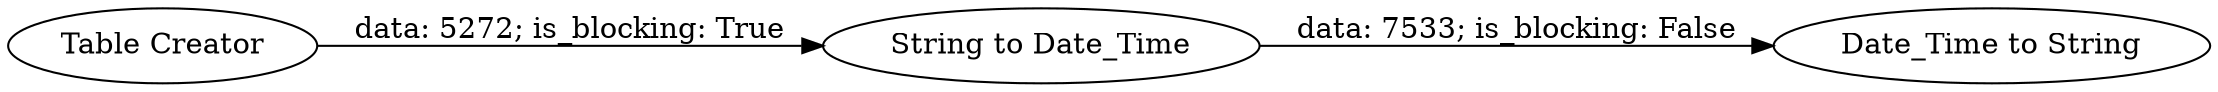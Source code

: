 digraph {
	"-7714999194995274394_9" [label="String to Date_Time"]
	"-7714999194995274394_10" [label="Date_Time to String"]
	"-7714999194995274394_1" [label="Table Creator"]
	"-7714999194995274394_9" -> "-7714999194995274394_10" [label="data: 7533; is_blocking: False"]
	"-7714999194995274394_1" -> "-7714999194995274394_9" [label="data: 5272; is_blocking: True"]
	rankdir=LR
}
